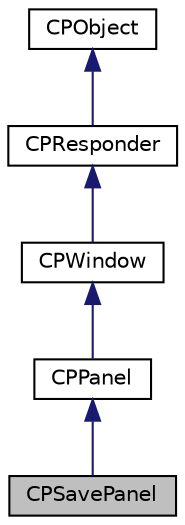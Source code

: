 digraph "CPSavePanel"
{
  edge [fontname="Helvetica",fontsize="10",labelfontname="Helvetica",labelfontsize="10"];
  node [fontname="Helvetica",fontsize="10",shape=record];
  Node1 [label="CPSavePanel",height=0.2,width=0.4,color="black", fillcolor="grey75", style="filled" fontcolor="black"];
  Node2 -> Node1 [dir="back",color="midnightblue",fontsize="10",style="solid",fontname="Helvetica"];
  Node2 [label="CPPanel",height=0.2,width=0.4,color="black", fillcolor="white", style="filled",URL="$interface_c_p_panel.html"];
  Node3 -> Node2 [dir="back",color="midnightblue",fontsize="10",style="solid",fontname="Helvetica"];
  Node3 [label="CPWindow",height=0.2,width=0.4,color="black", fillcolor="white", style="filled",URL="$interface_c_p_window.html"];
  Node4 -> Node3 [dir="back",color="midnightblue",fontsize="10",style="solid",fontname="Helvetica"];
  Node4 [label="CPResponder",height=0.2,width=0.4,color="black", fillcolor="white", style="filled",URL="$interface_c_p_responder.html"];
  Node5 -> Node4 [dir="back",color="midnightblue",fontsize="10",style="solid",fontname="Helvetica"];
  Node5 [label="CPObject",height=0.2,width=0.4,color="black", fillcolor="white", style="filled",URL="$class_c_p_object.html"];
}
